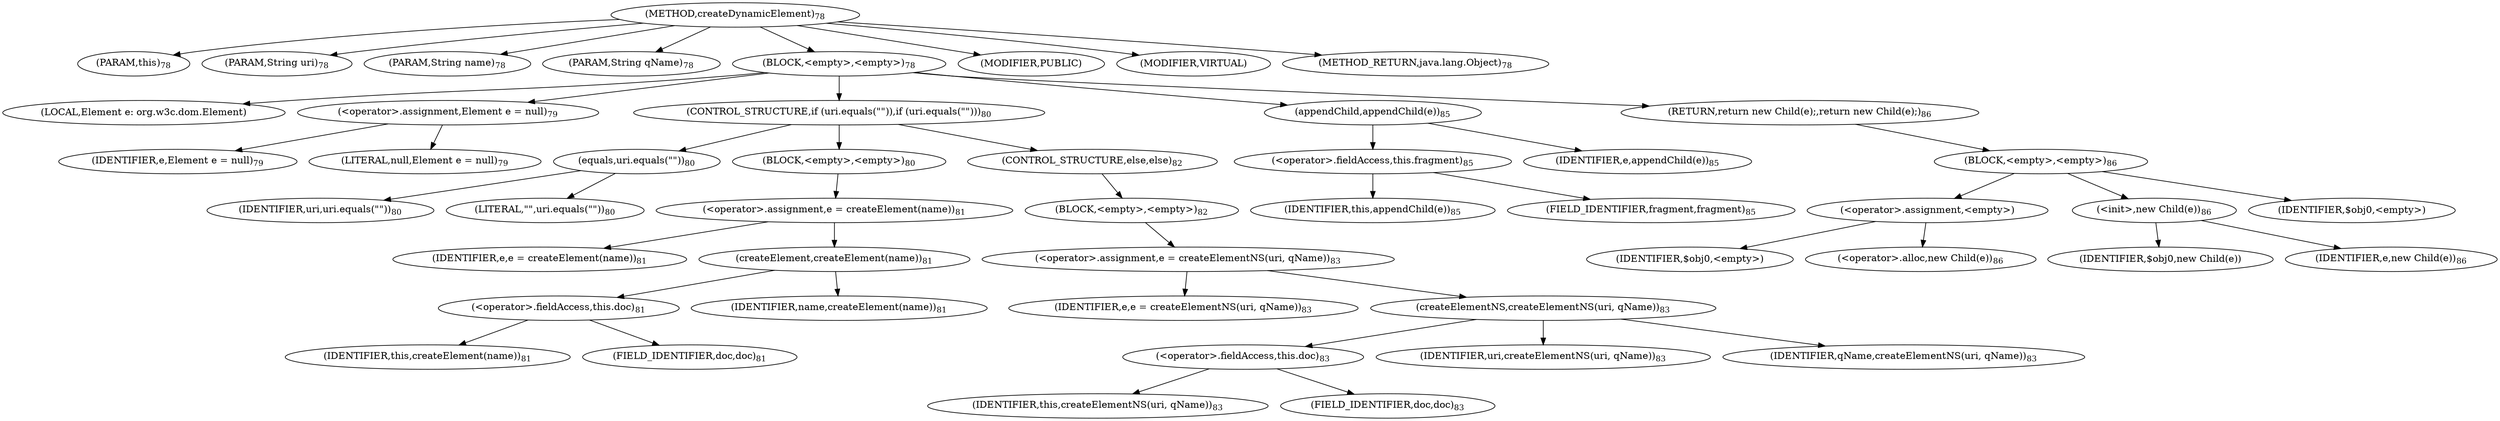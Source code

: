 digraph "createDynamicElement" {  
"79" [label = <(METHOD,createDynamicElement)<SUB>78</SUB>> ]
"80" [label = <(PARAM,this)<SUB>78</SUB>> ]
"81" [label = <(PARAM,String uri)<SUB>78</SUB>> ]
"82" [label = <(PARAM,String name)<SUB>78</SUB>> ]
"83" [label = <(PARAM,String qName)<SUB>78</SUB>> ]
"84" [label = <(BLOCK,&lt;empty&gt;,&lt;empty&gt;)<SUB>78</SUB>> ]
"85" [label = <(LOCAL,Element e: org.w3c.dom.Element)> ]
"86" [label = <(&lt;operator&gt;.assignment,Element e = null)<SUB>79</SUB>> ]
"87" [label = <(IDENTIFIER,e,Element e = null)<SUB>79</SUB>> ]
"88" [label = <(LITERAL,null,Element e = null)<SUB>79</SUB>> ]
"89" [label = <(CONTROL_STRUCTURE,if (uri.equals(&quot;&quot;)),if (uri.equals(&quot;&quot;)))<SUB>80</SUB>> ]
"90" [label = <(equals,uri.equals(&quot;&quot;))<SUB>80</SUB>> ]
"91" [label = <(IDENTIFIER,uri,uri.equals(&quot;&quot;))<SUB>80</SUB>> ]
"92" [label = <(LITERAL,&quot;&quot;,uri.equals(&quot;&quot;))<SUB>80</SUB>> ]
"93" [label = <(BLOCK,&lt;empty&gt;,&lt;empty&gt;)<SUB>80</SUB>> ]
"94" [label = <(&lt;operator&gt;.assignment,e = createElement(name))<SUB>81</SUB>> ]
"95" [label = <(IDENTIFIER,e,e = createElement(name))<SUB>81</SUB>> ]
"96" [label = <(createElement,createElement(name))<SUB>81</SUB>> ]
"97" [label = <(&lt;operator&gt;.fieldAccess,this.doc)<SUB>81</SUB>> ]
"98" [label = <(IDENTIFIER,this,createElement(name))<SUB>81</SUB>> ]
"99" [label = <(FIELD_IDENTIFIER,doc,doc)<SUB>81</SUB>> ]
"100" [label = <(IDENTIFIER,name,createElement(name))<SUB>81</SUB>> ]
"101" [label = <(CONTROL_STRUCTURE,else,else)<SUB>82</SUB>> ]
"102" [label = <(BLOCK,&lt;empty&gt;,&lt;empty&gt;)<SUB>82</SUB>> ]
"103" [label = <(&lt;operator&gt;.assignment,e = createElementNS(uri, qName))<SUB>83</SUB>> ]
"104" [label = <(IDENTIFIER,e,e = createElementNS(uri, qName))<SUB>83</SUB>> ]
"105" [label = <(createElementNS,createElementNS(uri, qName))<SUB>83</SUB>> ]
"106" [label = <(&lt;operator&gt;.fieldAccess,this.doc)<SUB>83</SUB>> ]
"107" [label = <(IDENTIFIER,this,createElementNS(uri, qName))<SUB>83</SUB>> ]
"108" [label = <(FIELD_IDENTIFIER,doc,doc)<SUB>83</SUB>> ]
"109" [label = <(IDENTIFIER,uri,createElementNS(uri, qName))<SUB>83</SUB>> ]
"110" [label = <(IDENTIFIER,qName,createElementNS(uri, qName))<SUB>83</SUB>> ]
"111" [label = <(appendChild,appendChild(e))<SUB>85</SUB>> ]
"112" [label = <(&lt;operator&gt;.fieldAccess,this.fragment)<SUB>85</SUB>> ]
"113" [label = <(IDENTIFIER,this,appendChild(e))<SUB>85</SUB>> ]
"114" [label = <(FIELD_IDENTIFIER,fragment,fragment)<SUB>85</SUB>> ]
"115" [label = <(IDENTIFIER,e,appendChild(e))<SUB>85</SUB>> ]
"116" [label = <(RETURN,return new Child(e);,return new Child(e);)<SUB>86</SUB>> ]
"117" [label = <(BLOCK,&lt;empty&gt;,&lt;empty&gt;)<SUB>86</SUB>> ]
"118" [label = <(&lt;operator&gt;.assignment,&lt;empty&gt;)> ]
"119" [label = <(IDENTIFIER,$obj0,&lt;empty&gt;)> ]
"120" [label = <(&lt;operator&gt;.alloc,new Child(e))<SUB>86</SUB>> ]
"121" [label = <(&lt;init&gt;,new Child(e))<SUB>86</SUB>> ]
"122" [label = <(IDENTIFIER,$obj0,new Child(e))> ]
"123" [label = <(IDENTIFIER,e,new Child(e))<SUB>86</SUB>> ]
"124" [label = <(IDENTIFIER,$obj0,&lt;empty&gt;)> ]
"125" [label = <(MODIFIER,PUBLIC)> ]
"126" [label = <(MODIFIER,VIRTUAL)> ]
"127" [label = <(METHOD_RETURN,java.lang.Object)<SUB>78</SUB>> ]
  "79" -> "80" 
  "79" -> "81" 
  "79" -> "82" 
  "79" -> "83" 
  "79" -> "84" 
  "79" -> "125" 
  "79" -> "126" 
  "79" -> "127" 
  "84" -> "85" 
  "84" -> "86" 
  "84" -> "89" 
  "84" -> "111" 
  "84" -> "116" 
  "86" -> "87" 
  "86" -> "88" 
  "89" -> "90" 
  "89" -> "93" 
  "89" -> "101" 
  "90" -> "91" 
  "90" -> "92" 
  "93" -> "94" 
  "94" -> "95" 
  "94" -> "96" 
  "96" -> "97" 
  "96" -> "100" 
  "97" -> "98" 
  "97" -> "99" 
  "101" -> "102" 
  "102" -> "103" 
  "103" -> "104" 
  "103" -> "105" 
  "105" -> "106" 
  "105" -> "109" 
  "105" -> "110" 
  "106" -> "107" 
  "106" -> "108" 
  "111" -> "112" 
  "111" -> "115" 
  "112" -> "113" 
  "112" -> "114" 
  "116" -> "117" 
  "117" -> "118" 
  "117" -> "121" 
  "117" -> "124" 
  "118" -> "119" 
  "118" -> "120" 
  "121" -> "122" 
  "121" -> "123" 
}
